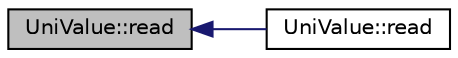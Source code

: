 digraph "UniValue::read"
{
  edge [fontname="Helvetica",fontsize="10",labelfontname="Helvetica",labelfontsize="10"];
  node [fontname="Helvetica",fontsize="10",shape=record];
  rankdir="LR";
  Node119 [label="UniValue::read",height=0.2,width=0.4,color="black", fillcolor="grey75", style="filled", fontcolor="black"];
  Node119 -> Node120 [dir="back",color="midnightblue",fontsize="10",style="solid",fontname="Helvetica"];
  Node120 [label="UniValue::read",height=0.2,width=0.4,color="black", fillcolor="white", style="filled",URL="$class_uni_value.html#aedc51fc46ef1c5c3e60bf1a9219bbdc8"];
}
